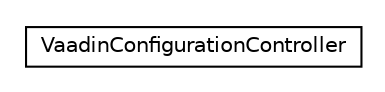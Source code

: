 #!/usr/local/bin/dot
#
# Class diagram 
# Generated by UMLGraph version R5_6-24-gf6e263 (http://www.umlgraph.org/)
#

digraph G {
	edge [fontname="Helvetica",fontsize=10,labelfontname="Helvetica",labelfontsize=10];
	node [fontname="Helvetica",fontsize=10,shape=plaintext];
	nodesep=0.25;
	ranksep=0.5;
	// org.universAAL.ucc.configuration.controller.VaadinConfigurationController
	c1461595 [label=<<table title="org.universAAL.ucc.configuration.controller.VaadinConfigurationController" border="0" cellborder="1" cellspacing="0" cellpadding="2" port="p" href="./VaadinConfigurationController.html">
		<tr><td><table border="0" cellspacing="0" cellpadding="1">
<tr><td align="center" balign="center"> VaadinConfigurationController </td></tr>
		</table></td></tr>
		</table>>, URL="./VaadinConfigurationController.html", fontname="Helvetica", fontcolor="black", fontsize=10.0];
}

